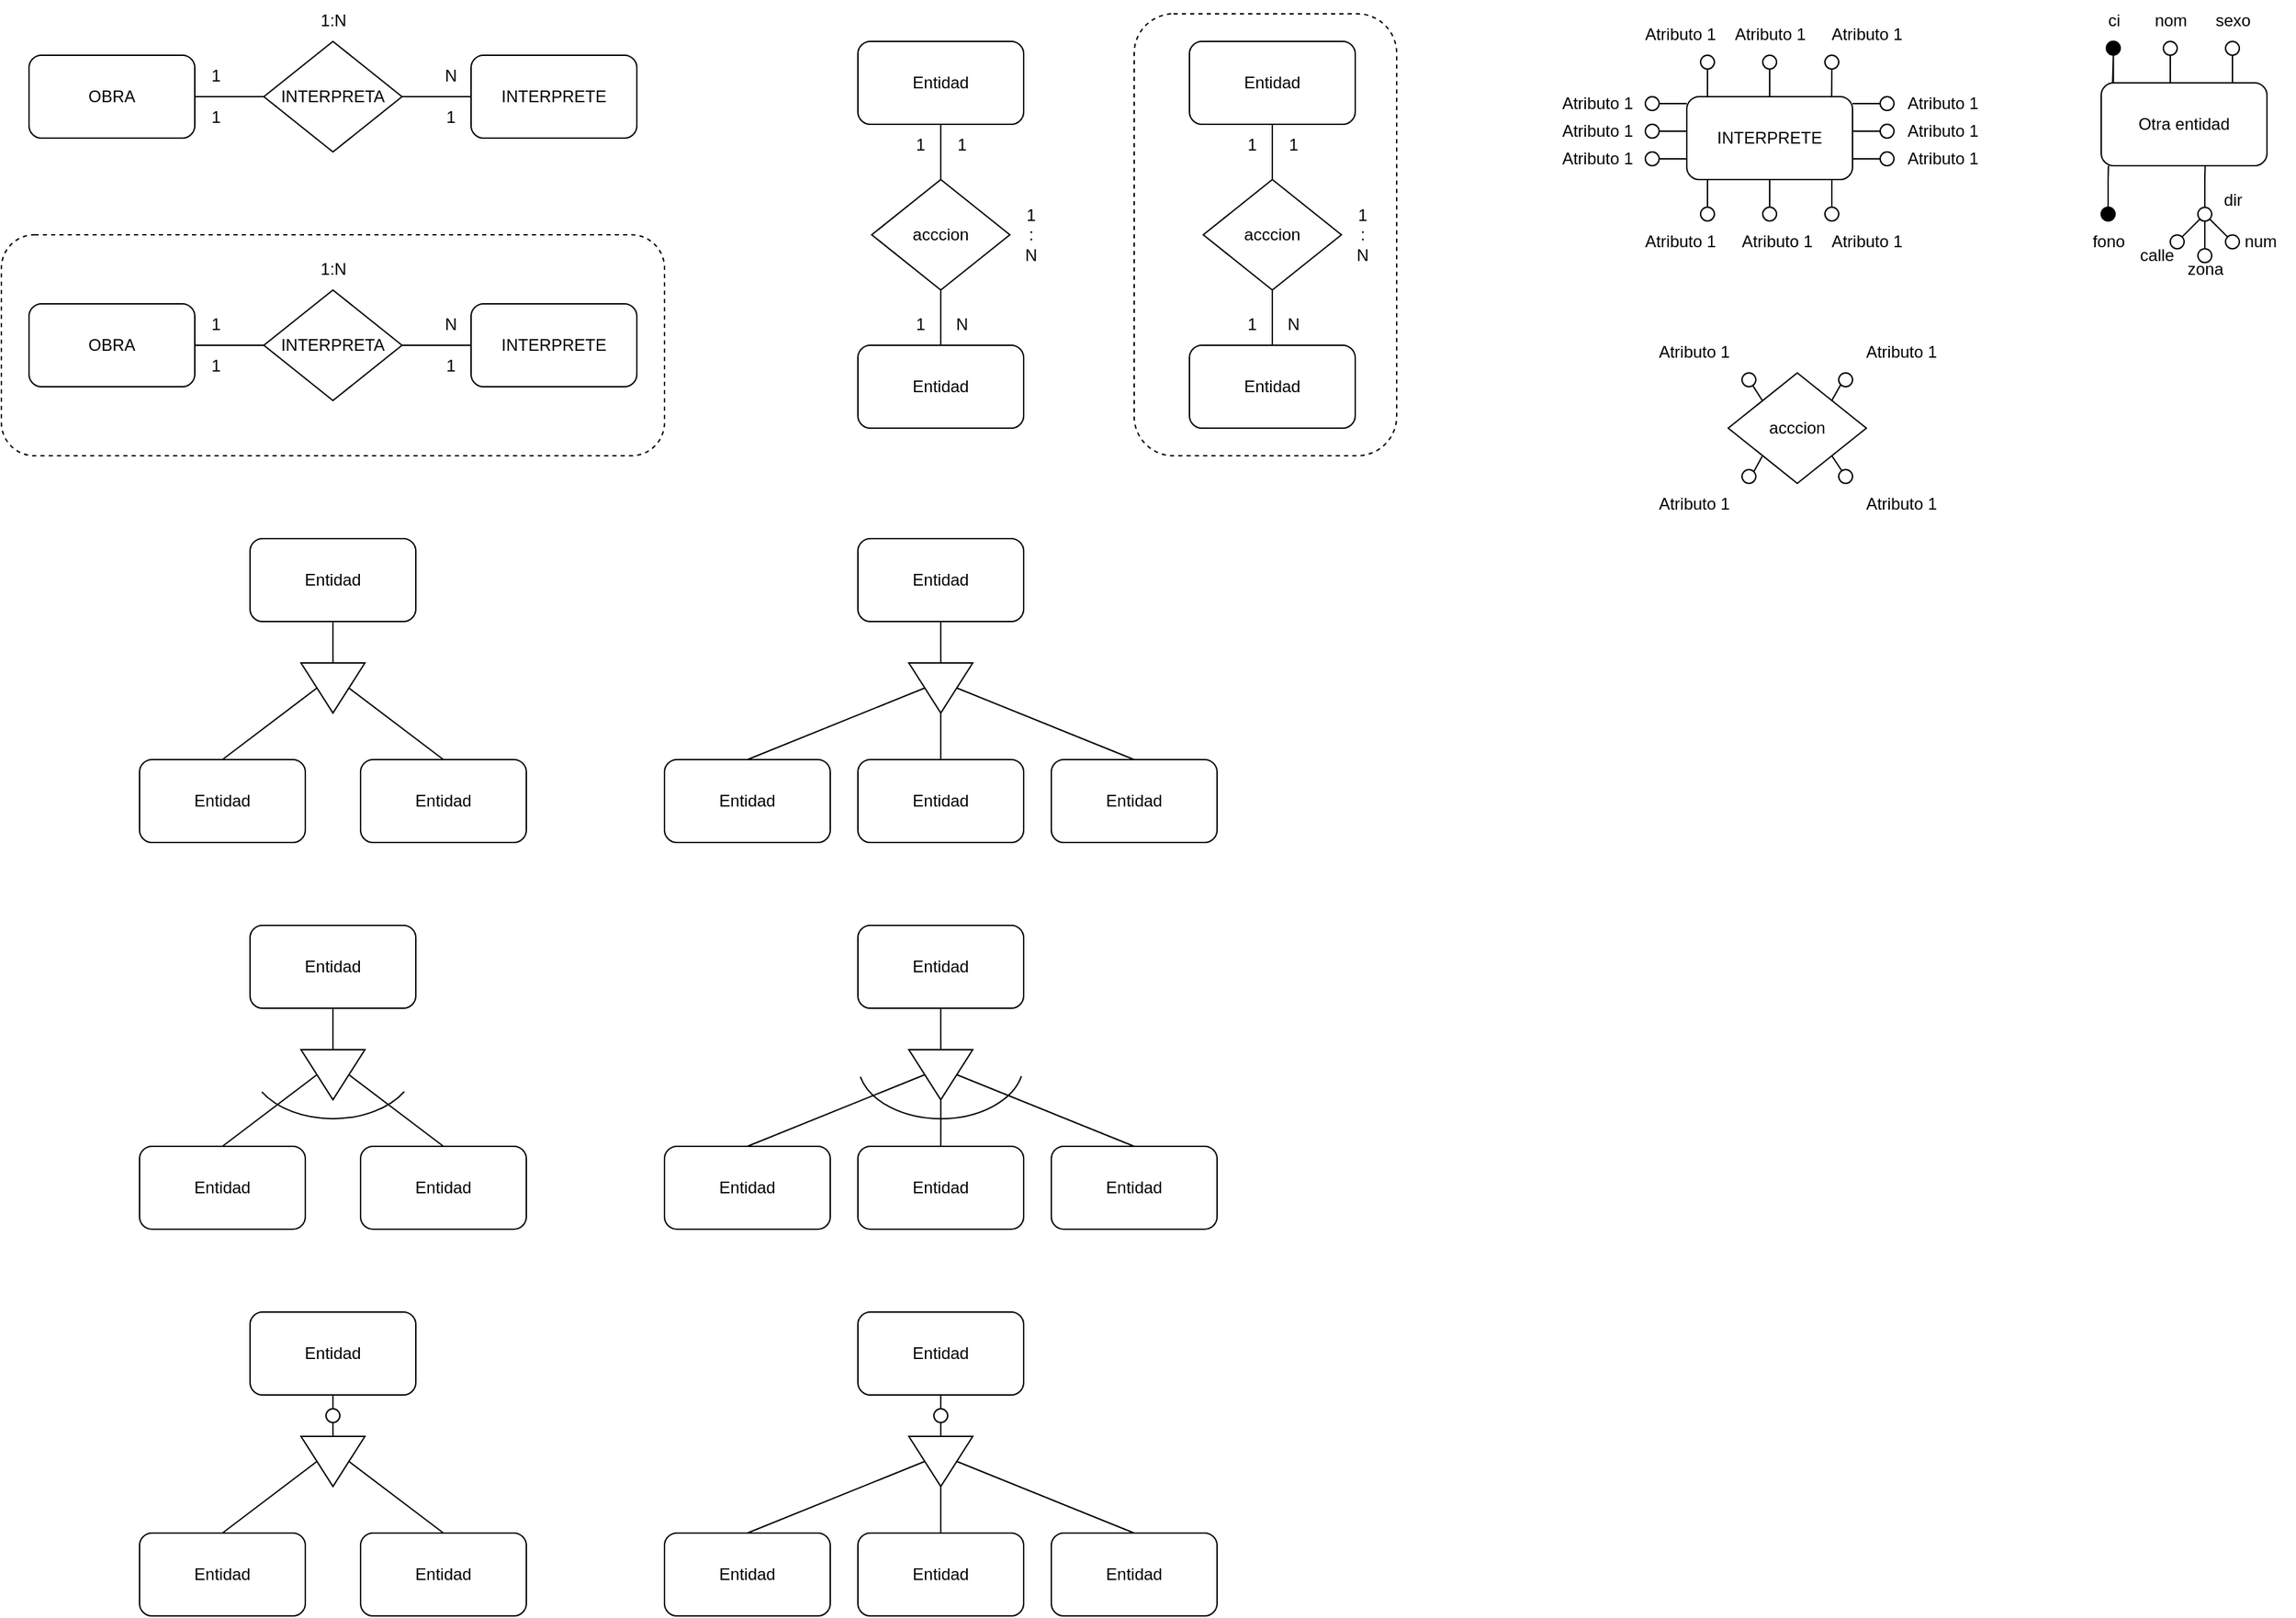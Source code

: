 <mxfile version="21.7.5" type="github">
  <diagram name="Página-1" id="UolY-JNz6V8QFxnW5Q4L">
    <mxGraphModel dx="763" dy="494" grid="1" gridSize="10" guides="1" tooltips="1" connect="1" arrows="1" fold="1" page="1" pageScale="1" pageWidth="827" pageHeight="1169" math="0" shadow="0">
      <root>
        <mxCell id="0" />
        <mxCell id="1" parent="0" />
        <mxCell id="cQvedfexOUP9WgKagppP-6" value="INTERPRETA" style="rhombus;whiteSpace=wrap;html=1;" parent="1" vertex="1">
          <mxGeometry x="210" y="40" width="100" height="80" as="geometry" />
        </mxCell>
        <mxCell id="cQvedfexOUP9WgKagppP-7" style="edgeStyle=none;rounded=0;orthogonalLoop=1;jettySize=auto;html=1;exitX=1;exitY=0.5;exitDx=0;exitDy=0;entryX=0;entryY=0.5;entryDx=0;entryDy=0;endArrow=none;endFill=0;" parent="1" source="cQvedfexOUP9WgKagppP-8" target="cQvedfexOUP9WgKagppP-6" edge="1">
          <mxGeometry relative="1" as="geometry" />
        </mxCell>
        <mxCell id="cQvedfexOUP9WgKagppP-8" value="OBRA" style="rounded=1;whiteSpace=wrap;html=1;" parent="1" vertex="1">
          <mxGeometry x="40" y="50" width="120" height="60" as="geometry" />
        </mxCell>
        <mxCell id="cQvedfexOUP9WgKagppP-9" style="edgeStyle=none;rounded=0;orthogonalLoop=1;jettySize=auto;html=1;exitX=0;exitY=0.5;exitDx=0;exitDy=0;entryX=1;entryY=0.5;entryDx=0;entryDy=0;endArrow=none;endFill=0;" parent="1" source="cQvedfexOUP9WgKagppP-10" target="cQvedfexOUP9WgKagppP-6" edge="1">
          <mxGeometry relative="1" as="geometry" />
        </mxCell>
        <mxCell id="cQvedfexOUP9WgKagppP-10" value="INTERPRETE" style="rounded=1;whiteSpace=wrap;html=1;" parent="1" vertex="1">
          <mxGeometry x="360" y="50" width="120" height="60" as="geometry" />
        </mxCell>
        <mxCell id="cQvedfexOUP9WgKagppP-11" value="1:N" style="text;html=1;align=center;verticalAlign=middle;resizable=0;points=[];autosize=1;strokeColor=none;fillColor=none;" parent="1" vertex="1">
          <mxGeometry x="240" y="10" width="40" height="30" as="geometry" />
        </mxCell>
        <mxCell id="cQvedfexOUP9WgKagppP-12" value="1" style="text;html=1;align=center;verticalAlign=middle;resizable=0;points=[];autosize=1;strokeColor=none;fillColor=none;" parent="1" vertex="1">
          <mxGeometry x="160" y="50" width="30" height="30" as="geometry" />
        </mxCell>
        <mxCell id="cQvedfexOUP9WgKagppP-13" value="1" style="text;html=1;align=center;verticalAlign=middle;resizable=0;points=[];autosize=1;strokeColor=none;fillColor=none;" parent="1" vertex="1">
          <mxGeometry x="160" y="80" width="30" height="30" as="geometry" />
        </mxCell>
        <mxCell id="cQvedfexOUP9WgKagppP-14" value="N" style="text;html=1;align=center;verticalAlign=middle;resizable=0;points=[];autosize=1;strokeColor=none;fillColor=none;" parent="1" vertex="1">
          <mxGeometry x="330" y="50" width="30" height="30" as="geometry" />
        </mxCell>
        <mxCell id="cQvedfexOUP9WgKagppP-15" value="1" style="text;html=1;align=center;verticalAlign=middle;resizable=0;points=[];autosize=1;strokeColor=none;fillColor=none;" parent="1" vertex="1">
          <mxGeometry x="330" y="80" width="30" height="30" as="geometry" />
        </mxCell>
        <mxCell id="cQvedfexOUP9WgKagppP-27" style="edgeStyle=orthogonalEdgeStyle;rounded=0;orthogonalLoop=1;jettySize=auto;html=1;entryX=0.5;entryY=0;entryDx=0;entryDy=0;endArrow=none;endFill=0;" parent="1" source="cQvedfexOUP9WgKagppP-16" target="cQvedfexOUP9WgKagppP-20" edge="1">
          <mxGeometry relative="1" as="geometry" />
        </mxCell>
        <mxCell id="cQvedfexOUP9WgKagppP-16" value="acccion" style="rhombus;whiteSpace=wrap;html=1;" parent="1" vertex="1">
          <mxGeometry x="650" y="140" width="100" height="80" as="geometry" />
        </mxCell>
        <mxCell id="cQvedfexOUP9WgKagppP-26" style="edgeStyle=orthogonalEdgeStyle;rounded=0;orthogonalLoop=1;jettySize=auto;html=1;entryX=0.5;entryY=0;entryDx=0;entryDy=0;endArrow=none;endFill=0;" parent="1" source="cQvedfexOUP9WgKagppP-18" target="cQvedfexOUP9WgKagppP-16" edge="1">
          <mxGeometry relative="1" as="geometry" />
        </mxCell>
        <mxCell id="cQvedfexOUP9WgKagppP-18" value="Entidad" style="rounded=1;whiteSpace=wrap;html=1;" parent="1" vertex="1">
          <mxGeometry x="640" y="40" width="120" height="60" as="geometry" />
        </mxCell>
        <mxCell id="cQvedfexOUP9WgKagppP-20" value="Entidad" style="rounded=1;whiteSpace=wrap;html=1;" parent="1" vertex="1">
          <mxGeometry x="640" y="260" width="120" height="60" as="geometry" />
        </mxCell>
        <mxCell id="cQvedfexOUP9WgKagppP-21" value="&lt;div&gt;1&lt;/div&gt;&lt;div&gt;:&lt;/div&gt;&lt;div&gt;N&lt;/div&gt;" style="text;html=1;align=center;verticalAlign=middle;resizable=0;points=[];autosize=1;strokeColor=none;fillColor=none;" parent="1" vertex="1">
          <mxGeometry x="750" y="150" width="30" height="60" as="geometry" />
        </mxCell>
        <mxCell id="cQvedfexOUP9WgKagppP-22" value="1" style="text;html=1;align=center;verticalAlign=middle;resizable=0;points=[];autosize=1;strokeColor=none;fillColor=none;" parent="1" vertex="1">
          <mxGeometry x="700" y="100" width="30" height="30" as="geometry" />
        </mxCell>
        <mxCell id="cQvedfexOUP9WgKagppP-23" value="1" style="text;html=1;align=center;verticalAlign=middle;resizable=0;points=[];autosize=1;strokeColor=none;fillColor=none;" parent="1" vertex="1">
          <mxGeometry x="670" y="100" width="30" height="30" as="geometry" />
        </mxCell>
        <mxCell id="cQvedfexOUP9WgKagppP-24" value="N" style="text;html=1;align=center;verticalAlign=middle;resizable=0;points=[];autosize=1;strokeColor=none;fillColor=none;" parent="1" vertex="1">
          <mxGeometry x="700" y="230" width="30" height="30" as="geometry" />
        </mxCell>
        <mxCell id="cQvedfexOUP9WgKagppP-25" value="1" style="text;html=1;align=center;verticalAlign=middle;resizable=0;points=[];autosize=1;strokeColor=none;fillColor=none;" parent="1" vertex="1">
          <mxGeometry x="670" y="230" width="30" height="30" as="geometry" />
        </mxCell>
        <mxCell id="cQvedfexOUP9WgKagppP-28" value="" style="rounded=1;whiteSpace=wrap;html=1;dashed=1;fillColor=none;" parent="1" vertex="1">
          <mxGeometry x="20" y="180" width="480" height="160" as="geometry" />
        </mxCell>
        <mxCell id="cQvedfexOUP9WgKagppP-39" value="INTERPRETA" style="rhombus;whiteSpace=wrap;html=1;" parent="1" vertex="1">
          <mxGeometry x="210" y="220" width="100" height="80" as="geometry" />
        </mxCell>
        <mxCell id="cQvedfexOUP9WgKagppP-40" style="edgeStyle=none;rounded=0;orthogonalLoop=1;jettySize=auto;html=1;exitX=1;exitY=0.5;exitDx=0;exitDy=0;entryX=0;entryY=0.5;entryDx=0;entryDy=0;endArrow=none;endFill=0;" parent="1" source="cQvedfexOUP9WgKagppP-41" target="cQvedfexOUP9WgKagppP-39" edge="1">
          <mxGeometry relative="1" as="geometry" />
        </mxCell>
        <mxCell id="cQvedfexOUP9WgKagppP-41" value="OBRA" style="rounded=1;whiteSpace=wrap;html=1;" parent="1" vertex="1">
          <mxGeometry x="40" y="230" width="120" height="60" as="geometry" />
        </mxCell>
        <mxCell id="cQvedfexOUP9WgKagppP-42" style="edgeStyle=none;rounded=0;orthogonalLoop=1;jettySize=auto;html=1;exitX=0;exitY=0.5;exitDx=0;exitDy=0;entryX=1;entryY=0.5;entryDx=0;entryDy=0;endArrow=none;endFill=0;" parent="1" source="cQvedfexOUP9WgKagppP-43" target="cQvedfexOUP9WgKagppP-39" edge="1">
          <mxGeometry relative="1" as="geometry" />
        </mxCell>
        <mxCell id="cQvedfexOUP9WgKagppP-43" value="INTERPRETE" style="rounded=1;whiteSpace=wrap;html=1;" parent="1" vertex="1">
          <mxGeometry x="360" y="230" width="120" height="60" as="geometry" />
        </mxCell>
        <mxCell id="cQvedfexOUP9WgKagppP-44" value="1:N" style="text;html=1;align=center;verticalAlign=middle;resizable=0;points=[];autosize=1;strokeColor=none;fillColor=none;" parent="1" vertex="1">
          <mxGeometry x="240" y="190" width="40" height="30" as="geometry" />
        </mxCell>
        <mxCell id="cQvedfexOUP9WgKagppP-45" value="1" style="text;html=1;align=center;verticalAlign=middle;resizable=0;points=[];autosize=1;strokeColor=none;fillColor=none;" parent="1" vertex="1">
          <mxGeometry x="160" y="230" width="30" height="30" as="geometry" />
        </mxCell>
        <mxCell id="cQvedfexOUP9WgKagppP-46" value="1" style="text;html=1;align=center;verticalAlign=middle;resizable=0;points=[];autosize=1;strokeColor=none;fillColor=none;" parent="1" vertex="1">
          <mxGeometry x="160" y="260" width="30" height="30" as="geometry" />
        </mxCell>
        <mxCell id="cQvedfexOUP9WgKagppP-47" value="N" style="text;html=1;align=center;verticalAlign=middle;resizable=0;points=[];autosize=1;strokeColor=none;fillColor=none;" parent="1" vertex="1">
          <mxGeometry x="330" y="230" width="30" height="30" as="geometry" />
        </mxCell>
        <mxCell id="cQvedfexOUP9WgKagppP-48" value="1" style="text;html=1;align=center;verticalAlign=middle;resizable=0;points=[];autosize=1;strokeColor=none;fillColor=none;" parent="1" vertex="1">
          <mxGeometry x="330" y="260" width="30" height="30" as="geometry" />
        </mxCell>
        <mxCell id="cQvedfexOUP9WgKagppP-49" style="edgeStyle=orthogonalEdgeStyle;rounded=0;orthogonalLoop=1;jettySize=auto;html=1;entryX=0.5;entryY=0;entryDx=0;entryDy=0;endArrow=none;endFill=0;" parent="1" source="cQvedfexOUP9WgKagppP-50" target="cQvedfexOUP9WgKagppP-53" edge="1">
          <mxGeometry relative="1" as="geometry" />
        </mxCell>
        <mxCell id="cQvedfexOUP9WgKagppP-50" value="acccion" style="rhombus;whiteSpace=wrap;html=1;" parent="1" vertex="1">
          <mxGeometry x="890" y="140" width="100" height="80" as="geometry" />
        </mxCell>
        <mxCell id="cQvedfexOUP9WgKagppP-51" style="edgeStyle=orthogonalEdgeStyle;rounded=0;orthogonalLoop=1;jettySize=auto;html=1;entryX=0.5;entryY=0;entryDx=0;entryDy=0;endArrow=none;endFill=0;" parent="1" source="cQvedfexOUP9WgKagppP-52" target="cQvedfexOUP9WgKagppP-50" edge="1">
          <mxGeometry relative="1" as="geometry" />
        </mxCell>
        <mxCell id="cQvedfexOUP9WgKagppP-52" value="Entidad" style="rounded=1;whiteSpace=wrap;html=1;" parent="1" vertex="1">
          <mxGeometry x="880" y="40" width="120" height="60" as="geometry" />
        </mxCell>
        <mxCell id="cQvedfexOUP9WgKagppP-53" value="Entidad" style="rounded=1;whiteSpace=wrap;html=1;" parent="1" vertex="1">
          <mxGeometry x="880" y="260" width="120" height="60" as="geometry" />
        </mxCell>
        <mxCell id="cQvedfexOUP9WgKagppP-54" value="&lt;div&gt;1&lt;/div&gt;&lt;div&gt;:&lt;/div&gt;&lt;div&gt;N&lt;/div&gt;" style="text;html=1;align=center;verticalAlign=middle;resizable=0;points=[];autosize=1;strokeColor=none;fillColor=none;" parent="1" vertex="1">
          <mxGeometry x="990" y="150" width="30" height="60" as="geometry" />
        </mxCell>
        <mxCell id="cQvedfexOUP9WgKagppP-55" value="1" style="text;html=1;align=center;verticalAlign=middle;resizable=0;points=[];autosize=1;strokeColor=none;fillColor=none;" parent="1" vertex="1">
          <mxGeometry x="940" y="100" width="30" height="30" as="geometry" />
        </mxCell>
        <mxCell id="cQvedfexOUP9WgKagppP-56" value="1" style="text;html=1;align=center;verticalAlign=middle;resizable=0;points=[];autosize=1;strokeColor=none;fillColor=none;" parent="1" vertex="1">
          <mxGeometry x="910" y="100" width="30" height="30" as="geometry" />
        </mxCell>
        <mxCell id="cQvedfexOUP9WgKagppP-57" value="N" style="text;html=1;align=center;verticalAlign=middle;resizable=0;points=[];autosize=1;strokeColor=none;fillColor=none;" parent="1" vertex="1">
          <mxGeometry x="940" y="230" width="30" height="30" as="geometry" />
        </mxCell>
        <mxCell id="cQvedfexOUP9WgKagppP-62" value="" style="rounded=1;whiteSpace=wrap;html=1;dashed=1;fillColor=none;" parent="1" vertex="1">
          <mxGeometry x="840" y="20" width="190" height="320" as="geometry" />
        </mxCell>
        <mxCell id="cQvedfexOUP9WgKagppP-58" value="1" style="text;html=1;align=center;verticalAlign=middle;resizable=0;points=[];autosize=1;strokeColor=none;fillColor=none;" parent="1" vertex="1">
          <mxGeometry x="910" y="230" width="30" height="30" as="geometry" />
        </mxCell>
        <mxCell id="cQvedfexOUP9WgKagppP-65" style="edgeStyle=orthogonalEdgeStyle;rounded=0;orthogonalLoop=1;jettySize=auto;html=1;exitX=0.5;exitY=1;exitDx=0;exitDy=0;endArrow=none;endFill=0;" parent="1" source="cQvedfexOUP9WgKagppP-63" target="cQvedfexOUP9WgKagppP-64" edge="1">
          <mxGeometry relative="1" as="geometry" />
        </mxCell>
        <mxCell id="cQvedfexOUP9WgKagppP-63" value="Entidad" style="rounded=1;whiteSpace=wrap;html=1;" parent="1" vertex="1">
          <mxGeometry x="200" y="400" width="120" height="60" as="geometry" />
        </mxCell>
        <mxCell id="cQvedfexOUP9WgKagppP-68" style="rounded=0;orthogonalLoop=1;jettySize=auto;html=1;entryX=0.5;entryY=0;entryDx=0;entryDy=0;exitX=0.5;exitY=0;exitDx=0;exitDy=0;endArrow=none;endFill=0;" parent="1" source="cQvedfexOUP9WgKagppP-64" target="cQvedfexOUP9WgKagppP-67" edge="1">
          <mxGeometry relative="1" as="geometry" />
        </mxCell>
        <mxCell id="cQvedfexOUP9WgKagppP-69" style="rounded=0;orthogonalLoop=1;jettySize=auto;html=1;exitX=0.5;exitY=1;exitDx=0;exitDy=0;entryX=0.5;entryY=0;entryDx=0;entryDy=0;endArrow=none;endFill=0;" parent="1" source="cQvedfexOUP9WgKagppP-64" target="cQvedfexOUP9WgKagppP-66" edge="1">
          <mxGeometry relative="1" as="geometry" />
        </mxCell>
        <mxCell id="cQvedfexOUP9WgKagppP-64" value="" style="triangle;whiteSpace=wrap;html=1;rotation=90;" parent="1" vertex="1">
          <mxGeometry x="241.88" y="485.01" width="36.25" height="46.25" as="geometry" />
        </mxCell>
        <mxCell id="cQvedfexOUP9WgKagppP-66" value="Entidad" style="rounded=1;whiteSpace=wrap;html=1;" parent="1" vertex="1">
          <mxGeometry x="120" y="560" width="120" height="60" as="geometry" />
        </mxCell>
        <mxCell id="cQvedfexOUP9WgKagppP-67" value="Entidad" style="rounded=1;whiteSpace=wrap;html=1;" parent="1" vertex="1">
          <mxGeometry x="280" y="560" width="120" height="60" as="geometry" />
        </mxCell>
        <mxCell id="cQvedfexOUP9WgKagppP-70" style="edgeStyle=orthogonalEdgeStyle;rounded=0;orthogonalLoop=1;jettySize=auto;html=1;exitX=0.5;exitY=1;exitDx=0;exitDy=0;endArrow=none;endFill=0;" parent="1" source="cQvedfexOUP9WgKagppP-71" target="cQvedfexOUP9WgKagppP-74" edge="1">
          <mxGeometry relative="1" as="geometry" />
        </mxCell>
        <mxCell id="cQvedfexOUP9WgKagppP-71" value="Entidad" style="rounded=1;whiteSpace=wrap;html=1;" parent="1" vertex="1">
          <mxGeometry x="200" y="680" width="120" height="60" as="geometry" />
        </mxCell>
        <mxCell id="cQvedfexOUP9WgKagppP-72" style="rounded=0;orthogonalLoop=1;jettySize=auto;html=1;entryX=0.5;entryY=0;entryDx=0;entryDy=0;exitX=0.5;exitY=0;exitDx=0;exitDy=0;endArrow=none;endFill=0;" parent="1" source="cQvedfexOUP9WgKagppP-74" target="cQvedfexOUP9WgKagppP-76" edge="1">
          <mxGeometry relative="1" as="geometry" />
        </mxCell>
        <mxCell id="cQvedfexOUP9WgKagppP-73" style="rounded=0;orthogonalLoop=1;jettySize=auto;html=1;exitX=0.5;exitY=1;exitDx=0;exitDy=0;entryX=0.5;entryY=0;entryDx=0;entryDy=0;endArrow=none;endFill=0;" parent="1" source="cQvedfexOUP9WgKagppP-74" target="cQvedfexOUP9WgKagppP-75" edge="1">
          <mxGeometry relative="1" as="geometry" />
        </mxCell>
        <mxCell id="cQvedfexOUP9WgKagppP-74" value="" style="triangle;whiteSpace=wrap;html=1;rotation=90;" parent="1" vertex="1">
          <mxGeometry x="241.88" y="765.01" width="36.25" height="46.25" as="geometry" />
        </mxCell>
        <mxCell id="cQvedfexOUP9WgKagppP-75" value="Entidad" style="rounded=1;whiteSpace=wrap;html=1;" parent="1" vertex="1">
          <mxGeometry x="120" y="840" width="120" height="60" as="geometry" />
        </mxCell>
        <mxCell id="cQvedfexOUP9WgKagppP-76" value="Entidad" style="rounded=1;whiteSpace=wrap;html=1;" parent="1" vertex="1">
          <mxGeometry x="280" y="840" width="120" height="60" as="geometry" />
        </mxCell>
        <mxCell id="cQvedfexOUP9WgKagppP-78" value="" style="verticalLabelPosition=bottom;verticalAlign=top;html=1;shape=mxgraph.basic.arc;startAngle=0.335;endAngle=0.664;" parent="1" vertex="1">
          <mxGeometry x="200" y="740" width="120" height="80" as="geometry" />
        </mxCell>
        <mxCell id="cQvedfexOUP9WgKagppP-79" style="edgeStyle=orthogonalEdgeStyle;rounded=0;orthogonalLoop=1;jettySize=auto;html=1;exitX=0.5;exitY=1;exitDx=0;exitDy=0;endArrow=none;endFill=0;" parent="1" source="cQvedfexOUP9WgKagppP-80" target="cQvedfexOUP9WgKagppP-83" edge="1">
          <mxGeometry relative="1" as="geometry" />
        </mxCell>
        <mxCell id="cQvedfexOUP9WgKagppP-80" value="Entidad" style="rounded=1;whiteSpace=wrap;html=1;" parent="1" vertex="1">
          <mxGeometry x="640" y="400" width="120" height="60" as="geometry" />
        </mxCell>
        <mxCell id="cQvedfexOUP9WgKagppP-81" style="rounded=0;orthogonalLoop=1;jettySize=auto;html=1;entryX=0.5;entryY=0;entryDx=0;entryDy=0;exitX=0.5;exitY=0;exitDx=0;exitDy=0;endArrow=none;endFill=0;" parent="1" source="cQvedfexOUP9WgKagppP-83" target="cQvedfexOUP9WgKagppP-85" edge="1">
          <mxGeometry relative="1" as="geometry" />
        </mxCell>
        <mxCell id="cQvedfexOUP9WgKagppP-82" style="rounded=0;orthogonalLoop=1;jettySize=auto;html=1;exitX=0.5;exitY=1;exitDx=0;exitDy=0;entryX=0.5;entryY=0;entryDx=0;entryDy=0;endArrow=none;endFill=0;" parent="1" source="cQvedfexOUP9WgKagppP-83" target="cQvedfexOUP9WgKagppP-84" edge="1">
          <mxGeometry relative="1" as="geometry" />
        </mxCell>
        <mxCell id="cQvedfexOUP9WgKagppP-95" style="edgeStyle=orthogonalEdgeStyle;rounded=0;orthogonalLoop=1;jettySize=auto;html=1;exitX=1;exitY=0.5;exitDx=0;exitDy=0;entryX=0.5;entryY=0;entryDx=0;entryDy=0;endArrow=none;endFill=0;" parent="1" source="cQvedfexOUP9WgKagppP-83" target="cQvedfexOUP9WgKagppP-94" edge="1">
          <mxGeometry relative="1" as="geometry" />
        </mxCell>
        <mxCell id="cQvedfexOUP9WgKagppP-83" value="" style="triangle;whiteSpace=wrap;html=1;rotation=90;" parent="1" vertex="1">
          <mxGeometry x="681.88" y="485.01" width="36.25" height="46.25" as="geometry" />
        </mxCell>
        <mxCell id="cQvedfexOUP9WgKagppP-84" value="Entidad" style="rounded=1;whiteSpace=wrap;html=1;" parent="1" vertex="1">
          <mxGeometry x="500" y="560" width="120" height="60" as="geometry" />
        </mxCell>
        <mxCell id="cQvedfexOUP9WgKagppP-85" value="Entidad" style="rounded=1;whiteSpace=wrap;html=1;" parent="1" vertex="1">
          <mxGeometry x="780" y="560" width="120" height="60" as="geometry" />
        </mxCell>
        <mxCell id="cQvedfexOUP9WgKagppP-86" style="edgeStyle=orthogonalEdgeStyle;rounded=0;orthogonalLoop=1;jettySize=auto;html=1;exitX=0.5;exitY=1;exitDx=0;exitDy=0;endArrow=none;endFill=0;" parent="1" source="cQvedfexOUP9WgKagppP-87" target="cQvedfexOUP9WgKagppP-90" edge="1">
          <mxGeometry relative="1" as="geometry" />
        </mxCell>
        <mxCell id="cQvedfexOUP9WgKagppP-87" value="Entidad" style="rounded=1;whiteSpace=wrap;html=1;" parent="1" vertex="1">
          <mxGeometry x="640" y="680" width="120" height="60" as="geometry" />
        </mxCell>
        <mxCell id="cQvedfexOUP9WgKagppP-88" style="rounded=0;orthogonalLoop=1;jettySize=auto;html=1;entryX=0.5;entryY=0;entryDx=0;entryDy=0;exitX=0.5;exitY=0;exitDx=0;exitDy=0;endArrow=none;endFill=0;" parent="1" source="cQvedfexOUP9WgKagppP-90" target="cQvedfexOUP9WgKagppP-92" edge="1">
          <mxGeometry relative="1" as="geometry" />
        </mxCell>
        <mxCell id="cQvedfexOUP9WgKagppP-89" style="rounded=0;orthogonalLoop=1;jettySize=auto;html=1;exitX=0.5;exitY=1;exitDx=0;exitDy=0;entryX=0.5;entryY=0;entryDx=0;entryDy=0;endArrow=none;endFill=0;" parent="1" source="cQvedfexOUP9WgKagppP-90" target="cQvedfexOUP9WgKagppP-91" edge="1">
          <mxGeometry relative="1" as="geometry" />
        </mxCell>
        <mxCell id="cQvedfexOUP9WgKagppP-98" style="edgeStyle=orthogonalEdgeStyle;rounded=0;orthogonalLoop=1;jettySize=auto;html=1;entryX=0.5;entryY=0;entryDx=0;entryDy=0;endArrow=none;endFill=0;" parent="1" source="cQvedfexOUP9WgKagppP-90" target="cQvedfexOUP9WgKagppP-96" edge="1">
          <mxGeometry relative="1" as="geometry" />
        </mxCell>
        <mxCell id="cQvedfexOUP9WgKagppP-90" value="" style="triangle;whiteSpace=wrap;html=1;rotation=90;" parent="1" vertex="1">
          <mxGeometry x="681.88" y="765.01" width="36.25" height="46.25" as="geometry" />
        </mxCell>
        <mxCell id="cQvedfexOUP9WgKagppP-91" value="Entidad" style="rounded=1;whiteSpace=wrap;html=1;" parent="1" vertex="1">
          <mxGeometry x="500" y="840" width="120" height="60" as="geometry" />
        </mxCell>
        <mxCell id="cQvedfexOUP9WgKagppP-92" value="Entidad" style="rounded=1;whiteSpace=wrap;html=1;" parent="1" vertex="1">
          <mxGeometry x="780" y="840" width="120" height="60" as="geometry" />
        </mxCell>
        <mxCell id="cQvedfexOUP9WgKagppP-93" value="" style="verticalLabelPosition=bottom;verticalAlign=top;html=1;shape=mxgraph.basic.arc;startAngle=0.287;endAngle=0.711;" parent="1" vertex="1">
          <mxGeometry x="640" y="740" width="120" height="80" as="geometry" />
        </mxCell>
        <mxCell id="cQvedfexOUP9WgKagppP-94" value="Entidad" style="rounded=1;whiteSpace=wrap;html=1;" parent="1" vertex="1">
          <mxGeometry x="640" y="560" width="120" height="60" as="geometry" />
        </mxCell>
        <mxCell id="cQvedfexOUP9WgKagppP-96" value="Entidad" style="rounded=1;whiteSpace=wrap;html=1;" parent="1" vertex="1">
          <mxGeometry x="640" y="840" width="120" height="60" as="geometry" />
        </mxCell>
        <mxCell id="cQvedfexOUP9WgKagppP-99" style="edgeStyle=orthogonalEdgeStyle;rounded=0;orthogonalLoop=1;jettySize=auto;html=1;exitX=0.5;exitY=1;exitDx=0;exitDy=0;endArrow=none;endFill=0;" parent="1" source="cQvedfexOUP9WgKagppP-100" target="cQvedfexOUP9WgKagppP-103" edge="1">
          <mxGeometry relative="1" as="geometry" />
        </mxCell>
        <mxCell id="cQvedfexOUP9WgKagppP-100" value="Entidad" style="rounded=1;whiteSpace=wrap;html=1;" parent="1" vertex="1">
          <mxGeometry x="200.01" y="960" width="120" height="60" as="geometry" />
        </mxCell>
        <mxCell id="cQvedfexOUP9WgKagppP-101" style="rounded=0;orthogonalLoop=1;jettySize=auto;html=1;entryX=0.5;entryY=0;entryDx=0;entryDy=0;exitX=0.5;exitY=0;exitDx=0;exitDy=0;endArrow=none;endFill=0;" parent="1" source="cQvedfexOUP9WgKagppP-103" target="cQvedfexOUP9WgKagppP-105" edge="1">
          <mxGeometry relative="1" as="geometry" />
        </mxCell>
        <mxCell id="cQvedfexOUP9WgKagppP-102" style="rounded=0;orthogonalLoop=1;jettySize=auto;html=1;exitX=0.5;exitY=1;exitDx=0;exitDy=0;entryX=0.5;entryY=0;entryDx=0;entryDy=0;endArrow=none;endFill=0;" parent="1" source="cQvedfexOUP9WgKagppP-103" target="cQvedfexOUP9WgKagppP-104" edge="1">
          <mxGeometry relative="1" as="geometry" />
        </mxCell>
        <mxCell id="cQvedfexOUP9WgKagppP-103" value="" style="triangle;whiteSpace=wrap;html=1;rotation=90;" parent="1" vertex="1">
          <mxGeometry x="241.89" y="1045.01" width="36.25" height="46.25" as="geometry" />
        </mxCell>
        <mxCell id="cQvedfexOUP9WgKagppP-104" value="Entidad" style="rounded=1;whiteSpace=wrap;html=1;" parent="1" vertex="1">
          <mxGeometry x="120.01" y="1120" width="120" height="60" as="geometry" />
        </mxCell>
        <mxCell id="cQvedfexOUP9WgKagppP-105" value="Entidad" style="rounded=1;whiteSpace=wrap;html=1;" parent="1" vertex="1">
          <mxGeometry x="280.01" y="1120" width="120" height="60" as="geometry" />
        </mxCell>
        <mxCell id="cQvedfexOUP9WgKagppP-107" value="" style="ellipse;whiteSpace=wrap;html=1;aspect=fixed;" parent="1" vertex="1">
          <mxGeometry x="255" y="1030" width="10" height="10" as="geometry" />
        </mxCell>
        <mxCell id="cQvedfexOUP9WgKagppP-111" style="edgeStyle=orthogonalEdgeStyle;rounded=0;orthogonalLoop=1;jettySize=auto;html=1;exitX=0.5;exitY=1;exitDx=0;exitDy=0;endArrow=none;endFill=0;" parent="1" source="cQvedfexOUP9WgKagppP-112" target="cQvedfexOUP9WgKagppP-116" edge="1">
          <mxGeometry relative="1" as="geometry" />
        </mxCell>
        <mxCell id="cQvedfexOUP9WgKagppP-112" value="Entidad" style="rounded=1;whiteSpace=wrap;html=1;" parent="1" vertex="1">
          <mxGeometry x="640" y="960" width="120" height="60" as="geometry" />
        </mxCell>
        <mxCell id="cQvedfexOUP9WgKagppP-113" style="rounded=0;orthogonalLoop=1;jettySize=auto;html=1;entryX=0.5;entryY=0;entryDx=0;entryDy=0;exitX=0.5;exitY=0;exitDx=0;exitDy=0;endArrow=none;endFill=0;" parent="1" source="cQvedfexOUP9WgKagppP-116" target="cQvedfexOUP9WgKagppP-118" edge="1">
          <mxGeometry relative="1" as="geometry" />
        </mxCell>
        <mxCell id="cQvedfexOUP9WgKagppP-114" style="rounded=0;orthogonalLoop=1;jettySize=auto;html=1;exitX=0.5;exitY=1;exitDx=0;exitDy=0;entryX=0.5;entryY=0;entryDx=0;entryDy=0;endArrow=none;endFill=0;" parent="1" source="cQvedfexOUP9WgKagppP-116" target="cQvedfexOUP9WgKagppP-117" edge="1">
          <mxGeometry relative="1" as="geometry" />
        </mxCell>
        <mxCell id="cQvedfexOUP9WgKagppP-115" style="edgeStyle=orthogonalEdgeStyle;rounded=0;orthogonalLoop=1;jettySize=auto;html=1;exitX=1;exitY=0.5;exitDx=0;exitDy=0;entryX=0.5;entryY=0;entryDx=0;entryDy=0;endArrow=none;endFill=0;" parent="1" source="cQvedfexOUP9WgKagppP-116" target="cQvedfexOUP9WgKagppP-119" edge="1">
          <mxGeometry relative="1" as="geometry" />
        </mxCell>
        <mxCell id="cQvedfexOUP9WgKagppP-116" value="" style="triangle;whiteSpace=wrap;html=1;rotation=90;" parent="1" vertex="1">
          <mxGeometry x="681.88" y="1045.01" width="36.25" height="46.25" as="geometry" />
        </mxCell>
        <mxCell id="cQvedfexOUP9WgKagppP-117" value="Entidad" style="rounded=1;whiteSpace=wrap;html=1;" parent="1" vertex="1">
          <mxGeometry x="500" y="1120" width="120" height="60" as="geometry" />
        </mxCell>
        <mxCell id="cQvedfexOUP9WgKagppP-118" value="Entidad" style="rounded=1;whiteSpace=wrap;html=1;" parent="1" vertex="1">
          <mxGeometry x="780" y="1120" width="120" height="60" as="geometry" />
        </mxCell>
        <mxCell id="cQvedfexOUP9WgKagppP-119" value="Entidad" style="rounded=1;whiteSpace=wrap;html=1;" parent="1" vertex="1">
          <mxGeometry x="640" y="1120" width="120" height="60" as="geometry" />
        </mxCell>
        <mxCell id="cQvedfexOUP9WgKagppP-120" value="" style="ellipse;whiteSpace=wrap;html=1;aspect=fixed;" parent="1" vertex="1">
          <mxGeometry x="695" y="1030" width="10" height="10" as="geometry" />
        </mxCell>
        <mxCell id="cQvedfexOUP9WgKagppP-158" style="edgeStyle=orthogonalEdgeStyle;rounded=0;orthogonalLoop=1;jettySize=auto;html=1;entryX=0.099;entryY=0.028;entryDx=0;entryDy=0;entryPerimeter=0;endArrow=none;endFill=0;" parent="1" source="cQvedfexOUP9WgKagppP-137" target="cQvedfexOUP9WgKagppP-138" edge="1">
          <mxGeometry relative="1" as="geometry" />
        </mxCell>
        <mxCell id="cQvedfexOUP9WgKagppP-137" value="" style="ellipse;whiteSpace=wrap;html=1;aspect=fixed;" parent="1" vertex="1">
          <mxGeometry x="1250" y="50" width="10" height="10" as="geometry" />
        </mxCell>
        <mxCell id="cQvedfexOUP9WgKagppP-138" value="INTERPRETE" style="rounded=1;whiteSpace=wrap;html=1;" parent="1" vertex="1">
          <mxGeometry x="1240" y="80" width="120" height="60" as="geometry" />
        </mxCell>
        <mxCell id="cQvedfexOUP9WgKagppP-139" value="Atributo 1" style="text;html=1;align=center;verticalAlign=middle;resizable=0;points=[];autosize=1;strokeColor=none;fillColor=none;" parent="1" vertex="1">
          <mxGeometry x="1200" y="20" width="70" height="30" as="geometry" />
        </mxCell>
        <mxCell id="cQvedfexOUP9WgKagppP-159" style="edgeStyle=orthogonalEdgeStyle;rounded=0;orthogonalLoop=1;jettySize=auto;html=1;exitX=0.5;exitY=1;exitDx=0;exitDy=0;entryX=0.5;entryY=0;entryDx=0;entryDy=0;endArrow=none;endFill=0;" parent="1" source="cQvedfexOUP9WgKagppP-140" target="cQvedfexOUP9WgKagppP-138" edge="1">
          <mxGeometry relative="1" as="geometry" />
        </mxCell>
        <mxCell id="cQvedfexOUP9WgKagppP-140" value="" style="ellipse;whiteSpace=wrap;html=1;aspect=fixed;" parent="1" vertex="1">
          <mxGeometry x="1295" y="50" width="10" height="10" as="geometry" />
        </mxCell>
        <mxCell id="cQvedfexOUP9WgKagppP-141" value="Atributo 1" style="text;html=1;align=center;verticalAlign=middle;resizable=0;points=[];autosize=1;strokeColor=none;fillColor=none;" parent="1" vertex="1">
          <mxGeometry x="1265" y="20" width="70" height="30" as="geometry" />
        </mxCell>
        <mxCell id="cQvedfexOUP9WgKagppP-160" style="edgeStyle=orthogonalEdgeStyle;rounded=0;orthogonalLoop=1;jettySize=auto;html=1;exitX=0.5;exitY=1;exitDx=0;exitDy=0;entryX=0.874;entryY=0;entryDx=0;entryDy=0;entryPerimeter=0;endArrow=none;endFill=0;" parent="1" source="cQvedfexOUP9WgKagppP-142" target="cQvedfexOUP9WgKagppP-138" edge="1">
          <mxGeometry relative="1" as="geometry" />
        </mxCell>
        <mxCell id="cQvedfexOUP9WgKagppP-142" value="" style="ellipse;whiteSpace=wrap;html=1;aspect=fixed;" parent="1" vertex="1">
          <mxGeometry x="1340" y="50" width="10" height="10" as="geometry" />
        </mxCell>
        <mxCell id="cQvedfexOUP9WgKagppP-143" value="Atributo 1" style="text;html=1;align=center;verticalAlign=middle;resizable=0;points=[];autosize=1;strokeColor=none;fillColor=none;" parent="1" vertex="1">
          <mxGeometry x="1335" y="20" width="70" height="30" as="geometry" />
        </mxCell>
        <mxCell id="cQvedfexOUP9WgKagppP-162" style="edgeStyle=orthogonalEdgeStyle;rounded=0;orthogonalLoop=1;jettySize=auto;html=1;exitX=0;exitY=0.5;exitDx=0;exitDy=0;entryX=1;entryY=0.085;entryDx=0;entryDy=0;entryPerimeter=0;endArrow=none;endFill=0;" parent="1" source="cQvedfexOUP9WgKagppP-144" target="cQvedfexOUP9WgKagppP-138" edge="1">
          <mxGeometry relative="1" as="geometry" />
        </mxCell>
        <mxCell id="cQvedfexOUP9WgKagppP-144" value="" style="ellipse;whiteSpace=wrap;html=1;aspect=fixed;" parent="1" vertex="1">
          <mxGeometry x="1380" y="80" width="10" height="10" as="geometry" />
        </mxCell>
        <mxCell id="cQvedfexOUP9WgKagppP-145" value="Atributo 1" style="text;html=1;align=center;verticalAlign=middle;resizable=0;points=[];autosize=1;strokeColor=none;fillColor=none;" parent="1" vertex="1">
          <mxGeometry x="1390" y="70" width="70" height="30" as="geometry" />
        </mxCell>
        <mxCell id="cQvedfexOUP9WgKagppP-166" style="edgeStyle=orthogonalEdgeStyle;rounded=0;orthogonalLoop=1;jettySize=auto;html=1;entryX=0.875;entryY=1;entryDx=0;entryDy=0;entryPerimeter=0;endArrow=none;endFill=0;" parent="1" source="cQvedfexOUP9WgKagppP-148" target="cQvedfexOUP9WgKagppP-138" edge="1">
          <mxGeometry relative="1" as="geometry" />
        </mxCell>
        <mxCell id="cQvedfexOUP9WgKagppP-148" value="" style="ellipse;whiteSpace=wrap;html=1;aspect=fixed;" parent="1" vertex="1">
          <mxGeometry x="1340" y="160" width="10" height="10" as="geometry" />
        </mxCell>
        <mxCell id="cQvedfexOUP9WgKagppP-149" value="Atributo 1" style="text;html=1;align=center;verticalAlign=middle;resizable=0;points=[];autosize=1;strokeColor=none;fillColor=none;" parent="1" vertex="1">
          <mxGeometry x="1335" y="170" width="70" height="30" as="geometry" />
        </mxCell>
        <mxCell id="cQvedfexOUP9WgKagppP-164" style="edgeStyle=orthogonalEdgeStyle;rounded=0;orthogonalLoop=1;jettySize=auto;html=1;entryX=1.003;entryY=0.421;entryDx=0;entryDy=0;entryPerimeter=0;endArrow=none;endFill=0;" parent="1" source="cQvedfexOUP9WgKagppP-150" target="cQvedfexOUP9WgKagppP-138" edge="1">
          <mxGeometry relative="1" as="geometry" />
        </mxCell>
        <mxCell id="cQvedfexOUP9WgKagppP-150" value="" style="ellipse;whiteSpace=wrap;html=1;aspect=fixed;" parent="1" vertex="1">
          <mxGeometry x="1380" y="100" width="10" height="10" as="geometry" />
        </mxCell>
        <mxCell id="cQvedfexOUP9WgKagppP-165" style="edgeStyle=orthogonalEdgeStyle;rounded=0;orthogonalLoop=1;jettySize=auto;html=1;entryX=1;entryY=0.75;entryDx=0;entryDy=0;endArrow=none;endFill=0;" parent="1" source="cQvedfexOUP9WgKagppP-151" target="cQvedfexOUP9WgKagppP-138" edge="1">
          <mxGeometry relative="1" as="geometry" />
        </mxCell>
        <mxCell id="cQvedfexOUP9WgKagppP-151" value="" style="ellipse;whiteSpace=wrap;html=1;aspect=fixed;" parent="1" vertex="1">
          <mxGeometry x="1380" y="120" width="10" height="10" as="geometry" />
        </mxCell>
        <mxCell id="cQvedfexOUP9WgKagppP-152" value="Atributo 1" style="text;html=1;align=center;verticalAlign=middle;resizable=0;points=[];autosize=1;strokeColor=none;fillColor=none;" parent="1" vertex="1">
          <mxGeometry x="1390" y="90" width="70" height="30" as="geometry" />
        </mxCell>
        <mxCell id="cQvedfexOUP9WgKagppP-153" value="Atributo 1" style="text;html=1;align=center;verticalAlign=middle;resizable=0;points=[];autosize=1;strokeColor=none;fillColor=none;" parent="1" vertex="1">
          <mxGeometry x="1390" y="110" width="70" height="30" as="geometry" />
        </mxCell>
        <mxCell id="cQvedfexOUP9WgKagppP-168" style="edgeStyle=orthogonalEdgeStyle;rounded=0;orthogonalLoop=1;jettySize=auto;html=1;entryX=0.125;entryY=1;entryDx=0;entryDy=0;entryPerimeter=0;endArrow=none;endFill=0;" parent="1" source="cQvedfexOUP9WgKagppP-154" target="cQvedfexOUP9WgKagppP-138" edge="1">
          <mxGeometry relative="1" as="geometry" />
        </mxCell>
        <mxCell id="cQvedfexOUP9WgKagppP-154" value="" style="ellipse;whiteSpace=wrap;html=1;aspect=fixed;" parent="1" vertex="1">
          <mxGeometry x="1250" y="160" width="10" height="10" as="geometry" />
        </mxCell>
        <mxCell id="cQvedfexOUP9WgKagppP-155" value="Atributo 1" style="text;html=1;align=center;verticalAlign=middle;resizable=0;points=[];autosize=1;strokeColor=none;fillColor=none;" parent="1" vertex="1">
          <mxGeometry x="1200" y="170" width="70" height="30" as="geometry" />
        </mxCell>
        <mxCell id="cQvedfexOUP9WgKagppP-167" style="edgeStyle=orthogonalEdgeStyle;rounded=0;orthogonalLoop=1;jettySize=auto;html=1;entryX=0.5;entryY=1;entryDx=0;entryDy=0;endArrow=none;endFill=0;" parent="1" source="cQvedfexOUP9WgKagppP-156" target="cQvedfexOUP9WgKagppP-138" edge="1">
          <mxGeometry relative="1" as="geometry" />
        </mxCell>
        <mxCell id="cQvedfexOUP9WgKagppP-156" value="" style="ellipse;whiteSpace=wrap;html=1;aspect=fixed;" parent="1" vertex="1">
          <mxGeometry x="1295" y="160" width="10" height="10" as="geometry" />
        </mxCell>
        <mxCell id="cQvedfexOUP9WgKagppP-157" value="Atributo 1" style="text;html=1;align=center;verticalAlign=middle;resizable=0;points=[];autosize=1;strokeColor=none;fillColor=none;" parent="1" vertex="1">
          <mxGeometry x="1270" y="170" width="70" height="30" as="geometry" />
        </mxCell>
        <mxCell id="cQvedfexOUP9WgKagppP-169" value="" style="ellipse;whiteSpace=wrap;html=1;aspect=fixed;" parent="1" vertex="1">
          <mxGeometry x="1210" y="80" width="10" height="10" as="geometry" />
        </mxCell>
        <mxCell id="cQvedfexOUP9WgKagppP-178" style="edgeStyle=orthogonalEdgeStyle;rounded=0;orthogonalLoop=1;jettySize=auto;html=1;entryX=-0.008;entryY=0.419;entryDx=0;entryDy=0;entryPerimeter=0;endArrow=none;endFill=0;" parent="1" source="cQvedfexOUP9WgKagppP-170" target="cQvedfexOUP9WgKagppP-138" edge="1">
          <mxGeometry relative="1" as="geometry" />
        </mxCell>
        <mxCell id="cQvedfexOUP9WgKagppP-170" value="" style="ellipse;whiteSpace=wrap;html=1;aspect=fixed;" parent="1" vertex="1">
          <mxGeometry x="1210" y="100" width="10" height="10" as="geometry" />
        </mxCell>
        <mxCell id="cQvedfexOUP9WgKagppP-179" style="edgeStyle=orthogonalEdgeStyle;rounded=0;orthogonalLoop=1;jettySize=auto;html=1;entryX=0;entryY=0.75;entryDx=0;entryDy=0;endArrow=none;endFill=0;" parent="1" source="cQvedfexOUP9WgKagppP-171" target="cQvedfexOUP9WgKagppP-138" edge="1">
          <mxGeometry relative="1" as="geometry" />
        </mxCell>
        <mxCell id="cQvedfexOUP9WgKagppP-171" value="" style="ellipse;whiteSpace=wrap;html=1;aspect=fixed;" parent="1" vertex="1">
          <mxGeometry x="1210" y="120" width="10" height="10" as="geometry" />
        </mxCell>
        <mxCell id="cQvedfexOUP9WgKagppP-173" value="Atributo 1" style="text;html=1;align=center;verticalAlign=middle;resizable=0;points=[];autosize=1;strokeColor=none;fillColor=none;" parent="1" vertex="1">
          <mxGeometry x="1140" y="70" width="70" height="30" as="geometry" />
        </mxCell>
        <mxCell id="cQvedfexOUP9WgKagppP-174" value="Atributo 1" style="text;html=1;align=center;verticalAlign=middle;resizable=0;points=[];autosize=1;strokeColor=none;fillColor=none;" parent="1" vertex="1">
          <mxGeometry x="1140" y="90" width="70" height="30" as="geometry" />
        </mxCell>
        <mxCell id="cQvedfexOUP9WgKagppP-175" value="Atributo 1" style="text;html=1;align=center;verticalAlign=middle;resizable=0;points=[];autosize=1;strokeColor=none;fillColor=none;" parent="1" vertex="1">
          <mxGeometry x="1140" y="110" width="70" height="30" as="geometry" />
        </mxCell>
        <mxCell id="cQvedfexOUP9WgKagppP-182" style="edgeStyle=orthogonalEdgeStyle;rounded=0;orthogonalLoop=1;jettySize=auto;html=1;exitX=0;exitY=0.5;exitDx=0;exitDy=0;entryX=1;entryY=0.085;entryDx=0;entryDy=0;entryPerimeter=0;endArrow=none;endFill=0;" parent="1" edge="1">
          <mxGeometry relative="1" as="geometry">
            <mxPoint x="1240" y="85" as="sourcePoint" />
            <mxPoint x="1220" y="85" as="targetPoint" />
          </mxGeometry>
        </mxCell>
        <mxCell id="cQvedfexOUP9WgKagppP-184" value="acccion" style="rhombus;whiteSpace=wrap;html=1;" parent="1" vertex="1">
          <mxGeometry x="1270" y="280" width="100" height="80" as="geometry" />
        </mxCell>
        <mxCell id="cQvedfexOUP9WgKagppP-189" style="rounded=0;orthogonalLoop=1;jettySize=auto;html=1;exitX=0;exitY=1;exitDx=0;exitDy=0;entryX=1;entryY=0;entryDx=0;entryDy=0;endArrow=none;endFill=0;" parent="1" source="cQvedfexOUP9WgKagppP-185" target="cQvedfexOUP9WgKagppP-184" edge="1">
          <mxGeometry relative="1" as="geometry" />
        </mxCell>
        <mxCell id="cQvedfexOUP9WgKagppP-185" value="" style="ellipse;whiteSpace=wrap;html=1;aspect=fixed;" parent="1" vertex="1">
          <mxGeometry x="1350" y="280" width="10" height="10" as="geometry" />
        </mxCell>
        <mxCell id="cQvedfexOUP9WgKagppP-186" value="" style="ellipse;whiteSpace=wrap;html=1;aspect=fixed;" parent="1" vertex="1">
          <mxGeometry x="1280" y="280" width="10" height="10" as="geometry" />
        </mxCell>
        <mxCell id="cQvedfexOUP9WgKagppP-187" value="" style="ellipse;whiteSpace=wrap;html=1;aspect=fixed;" parent="1" vertex="1">
          <mxGeometry x="1280" y="350" width="10" height="10" as="geometry" />
        </mxCell>
        <mxCell id="cQvedfexOUP9WgKagppP-191" style="rounded=0;orthogonalLoop=1;jettySize=auto;html=1;entryX=1;entryY=1;entryDx=0;entryDy=0;endArrow=none;endFill=0;" parent="1" source="cQvedfexOUP9WgKagppP-188" target="cQvedfexOUP9WgKagppP-184" edge="1">
          <mxGeometry relative="1" as="geometry" />
        </mxCell>
        <mxCell id="cQvedfexOUP9WgKagppP-188" value="" style="ellipse;whiteSpace=wrap;html=1;aspect=fixed;" parent="1" vertex="1">
          <mxGeometry x="1350" y="350" width="10" height="10" as="geometry" />
        </mxCell>
        <mxCell id="cQvedfexOUP9WgKagppP-193" value="Atributo 1" style="text;html=1;align=center;verticalAlign=middle;resizable=0;points=[];autosize=1;strokeColor=none;fillColor=none;" parent="1" vertex="1">
          <mxGeometry x="1360" y="250" width="70" height="30" as="geometry" />
        </mxCell>
        <mxCell id="cQvedfexOUP9WgKagppP-194" value="Atributo 1" style="text;html=1;align=center;verticalAlign=middle;resizable=0;points=[];autosize=1;strokeColor=none;fillColor=none;" parent="1" vertex="1">
          <mxGeometry x="1210" y="250" width="70" height="30" as="geometry" />
        </mxCell>
        <mxCell id="cQvedfexOUP9WgKagppP-196" value="Atributo 1" style="text;html=1;align=center;verticalAlign=middle;resizable=0;points=[];autosize=1;strokeColor=none;fillColor=none;" parent="1" vertex="1">
          <mxGeometry x="1210" y="360" width="70" height="30" as="geometry" />
        </mxCell>
        <mxCell id="cQvedfexOUP9WgKagppP-197" value="Atributo 1" style="text;html=1;align=center;verticalAlign=middle;resizable=0;points=[];autosize=1;strokeColor=none;fillColor=none;" parent="1" vertex="1">
          <mxGeometry x="1360" y="360" width="70" height="30" as="geometry" />
        </mxCell>
        <mxCell id="cQvedfexOUP9WgKagppP-200" style="rounded=0;orthogonalLoop=1;jettySize=auto;html=1;exitX=0;exitY=1;exitDx=0;exitDy=0;entryX=1;entryY=0;entryDx=0;entryDy=0;endArrow=none;endFill=0;" parent="1" edge="1">
          <mxGeometry relative="1" as="geometry">
            <mxPoint x="1294.54" y="340.46" as="sourcePoint" />
            <mxPoint x="1288.54" y="351.46" as="targetPoint" />
          </mxGeometry>
        </mxCell>
        <mxCell id="cQvedfexOUP9WgKagppP-201" style="rounded=0;orthogonalLoop=1;jettySize=auto;html=1;entryX=1;entryY=1;entryDx=0;entryDy=0;endArrow=none;endFill=0;" parent="1" edge="1">
          <mxGeometry relative="1" as="geometry">
            <mxPoint x="1294.77" y="300.16" as="sourcePoint" />
            <mxPoint x="1287.77" y="289.16" as="targetPoint" />
          </mxGeometry>
        </mxCell>
        <mxCell id="INXap_1rz9p3yzkfv5af-1" value="Otra entidad" style="rounded=1;whiteSpace=wrap;html=1;" vertex="1" parent="1">
          <mxGeometry x="1540" y="70" width="120" height="60" as="geometry" />
        </mxCell>
        <mxCell id="INXap_1rz9p3yzkfv5af-4" style="edgeStyle=orthogonalEdgeStyle;rounded=0;orthogonalLoop=1;jettySize=auto;html=1;entryX=0.1;entryY=-0.032;entryDx=0;entryDy=0;entryPerimeter=0;endArrow=none;endFill=0;" edge="1" parent="1" source="INXap_1rz9p3yzkfv5af-5">
          <mxGeometry relative="1" as="geometry">
            <mxPoint x="1548.25" y="70.0" as="targetPoint" />
          </mxGeometry>
        </mxCell>
        <mxCell id="INXap_1rz9p3yzkfv5af-5" value="" style="ellipse;whiteSpace=wrap;html=1;aspect=fixed;fillColor=#000;" vertex="1" parent="1">
          <mxGeometry x="1543.75" y="39.92" width="10" height="10" as="geometry" />
        </mxCell>
        <mxCell id="INXap_1rz9p3yzkfv5af-6" value="ci" style="text;html=1;align=center;verticalAlign=middle;resizable=0;points=[];autosize=1;strokeColor=none;fillColor=none;" vertex="1" parent="1">
          <mxGeometry x="1533.75" y="10" width="30" height="30" as="geometry" />
        </mxCell>
        <mxCell id="INXap_1rz9p3yzkfv5af-7" style="edgeStyle=orthogonalEdgeStyle;rounded=0;orthogonalLoop=1;jettySize=auto;html=1;exitX=0.5;exitY=1;exitDx=0;exitDy=0;entryX=0.5;entryY=0;entryDx=0;entryDy=0;endArrow=none;endFill=0;" edge="1" parent="1" source="INXap_1rz9p3yzkfv5af-8">
          <mxGeometry relative="1" as="geometry">
            <mxPoint x="1590" y="70" as="targetPoint" />
          </mxGeometry>
        </mxCell>
        <mxCell id="INXap_1rz9p3yzkfv5af-8" value="" style="ellipse;whiteSpace=wrap;html=1;aspect=fixed;" vertex="1" parent="1">
          <mxGeometry x="1585" y="40" width="10" height="10" as="geometry" />
        </mxCell>
        <mxCell id="INXap_1rz9p3yzkfv5af-9" value="nom" style="text;html=1;align=center;verticalAlign=middle;resizable=0;points=[];autosize=1;strokeColor=none;fillColor=none;" vertex="1" parent="1">
          <mxGeometry x="1565" y="10" width="50" height="30" as="geometry" />
        </mxCell>
        <mxCell id="INXap_1rz9p3yzkfv5af-10" style="edgeStyle=orthogonalEdgeStyle;rounded=0;orthogonalLoop=1;jettySize=auto;html=1;exitX=0.5;exitY=1;exitDx=0;exitDy=0;entryX=0.874;entryY=0;entryDx=0;entryDy=0;entryPerimeter=0;endArrow=none;endFill=0;" edge="1" parent="1" source="INXap_1rz9p3yzkfv5af-11">
          <mxGeometry relative="1" as="geometry">
            <mxPoint x="1635" y="70" as="targetPoint" />
          </mxGeometry>
        </mxCell>
        <mxCell id="INXap_1rz9p3yzkfv5af-11" value="" style="ellipse;whiteSpace=wrap;html=1;aspect=fixed;" vertex="1" parent="1">
          <mxGeometry x="1630" y="40" width="10" height="10" as="geometry" />
        </mxCell>
        <mxCell id="INXap_1rz9p3yzkfv5af-12" value="sexo" style="text;html=1;align=center;verticalAlign=middle;resizable=0;points=[];autosize=1;strokeColor=none;fillColor=none;" vertex="1" parent="1">
          <mxGeometry x="1610" y="10" width="50" height="30" as="geometry" />
        </mxCell>
        <mxCell id="INXap_1rz9p3yzkfv5af-13" style="edgeStyle=orthogonalEdgeStyle;rounded=0;orthogonalLoop=1;jettySize=auto;html=1;entryX=0.083;entryY=1;entryDx=0;entryDy=0;entryPerimeter=0;endArrow=none;endFill=0;" edge="1" parent="1" source="INXap_1rz9p3yzkfv5af-14">
          <mxGeometry relative="1" as="geometry">
            <mxPoint x="1545.25" y="130.0" as="targetPoint" />
          </mxGeometry>
        </mxCell>
        <mxCell id="INXap_1rz9p3yzkfv5af-14" value="" style="ellipse;whiteSpace=wrap;html=1;aspect=fixed;fillColor=#000;" vertex="1" parent="1">
          <mxGeometry x="1540" y="160.0" width="10" height="10" as="geometry" />
        </mxCell>
        <mxCell id="INXap_1rz9p3yzkfv5af-15" value="fono" style="text;html=1;align=center;verticalAlign=middle;resizable=0;points=[];autosize=1;strokeColor=none;fillColor=none;" vertex="1" parent="1">
          <mxGeometry x="1520" y="170.0" width="50" height="30" as="geometry" />
        </mxCell>
        <mxCell id="INXap_1rz9p3yzkfv5af-16" style="edgeStyle=orthogonalEdgeStyle;rounded=0;orthogonalLoop=1;jettySize=auto;html=1;entryX=0.5;entryY=1;entryDx=0;entryDy=0;endArrow=none;endFill=0;" edge="1" parent="1" source="INXap_1rz9p3yzkfv5af-17">
          <mxGeometry relative="1" as="geometry">
            <mxPoint x="1615.26" y="130.0" as="targetPoint" />
          </mxGeometry>
        </mxCell>
        <mxCell id="INXap_1rz9p3yzkfv5af-17" value="" style="ellipse;whiteSpace=wrap;html=1;aspect=fixed;" vertex="1" parent="1">
          <mxGeometry x="1610" y="160.08" width="10" height="10" as="geometry" />
        </mxCell>
        <mxCell id="INXap_1rz9p3yzkfv5af-18" value="dir" style="text;html=1;align=center;verticalAlign=middle;resizable=0;points=[];autosize=1;strokeColor=none;fillColor=none;" vertex="1" parent="1">
          <mxGeometry x="1615" y="140.08" width="40" height="30" as="geometry" />
        </mxCell>
        <mxCell id="INXap_1rz9p3yzkfv5af-19" style="edgeStyle=orthogonalEdgeStyle;rounded=0;orthogonalLoop=1;jettySize=auto;html=1;exitX=0.5;exitY=0;exitDx=0;exitDy=0;entryX=0.5;entryY=1;entryDx=0;entryDy=0;endArrow=none;endFill=0;" edge="1" parent="1" source="INXap_1rz9p3yzkfv5af-20" target="INXap_1rz9p3yzkfv5af-17">
          <mxGeometry relative="1" as="geometry" />
        </mxCell>
        <mxCell id="INXap_1rz9p3yzkfv5af-20" value="" style="ellipse;whiteSpace=wrap;html=1;aspect=fixed;" vertex="1" parent="1">
          <mxGeometry x="1610" y="190.08" width="10" height="10" as="geometry" />
        </mxCell>
        <mxCell id="INXap_1rz9p3yzkfv5af-21" style="rounded=0;orthogonalLoop=1;jettySize=auto;html=1;entryX=1;entryY=1;entryDx=0;entryDy=0;endArrow=none;endFill=0;" edge="1" parent="1" source="INXap_1rz9p3yzkfv5af-22" target="INXap_1rz9p3yzkfv5af-17">
          <mxGeometry relative="1" as="geometry" />
        </mxCell>
        <mxCell id="INXap_1rz9p3yzkfv5af-22" value="" style="ellipse;whiteSpace=wrap;html=1;aspect=fixed;" vertex="1" parent="1">
          <mxGeometry x="1630" y="180.08" width="10" height="10" as="geometry" />
        </mxCell>
        <mxCell id="INXap_1rz9p3yzkfv5af-23" style="rounded=0;orthogonalLoop=1;jettySize=auto;html=1;exitX=1;exitY=0;exitDx=0;exitDy=0;entryX=0;entryY=1;entryDx=0;entryDy=0;endArrow=none;endFill=0;" edge="1" parent="1" source="INXap_1rz9p3yzkfv5af-24" target="INXap_1rz9p3yzkfv5af-17">
          <mxGeometry relative="1" as="geometry" />
        </mxCell>
        <mxCell id="INXap_1rz9p3yzkfv5af-24" value="" style="ellipse;whiteSpace=wrap;html=1;aspect=fixed;" vertex="1" parent="1">
          <mxGeometry x="1590" y="180.08" width="10" height="10" as="geometry" />
        </mxCell>
        <mxCell id="INXap_1rz9p3yzkfv5af-25" value="num" style="text;html=1;align=center;verticalAlign=middle;resizable=0;points=[];autosize=1;strokeColor=none;fillColor=none;" vertex="1" parent="1">
          <mxGeometry x="1630" y="170.0" width="50" height="30" as="geometry" />
        </mxCell>
        <mxCell id="INXap_1rz9p3yzkfv5af-26" value="zona" style="text;html=1;align=center;verticalAlign=middle;resizable=0;points=[];autosize=1;strokeColor=none;fillColor=none;" vertex="1" parent="1">
          <mxGeometry x="1590" y="190.08" width="50" height="30" as="geometry" />
        </mxCell>
        <mxCell id="INXap_1rz9p3yzkfv5af-27" value="calle" style="text;html=1;align=center;verticalAlign=middle;resizable=0;points=[];autosize=1;strokeColor=none;fillColor=none;" vertex="1" parent="1">
          <mxGeometry x="1555" y="180.08" width="50" height="30" as="geometry" />
        </mxCell>
      </root>
    </mxGraphModel>
  </diagram>
</mxfile>
